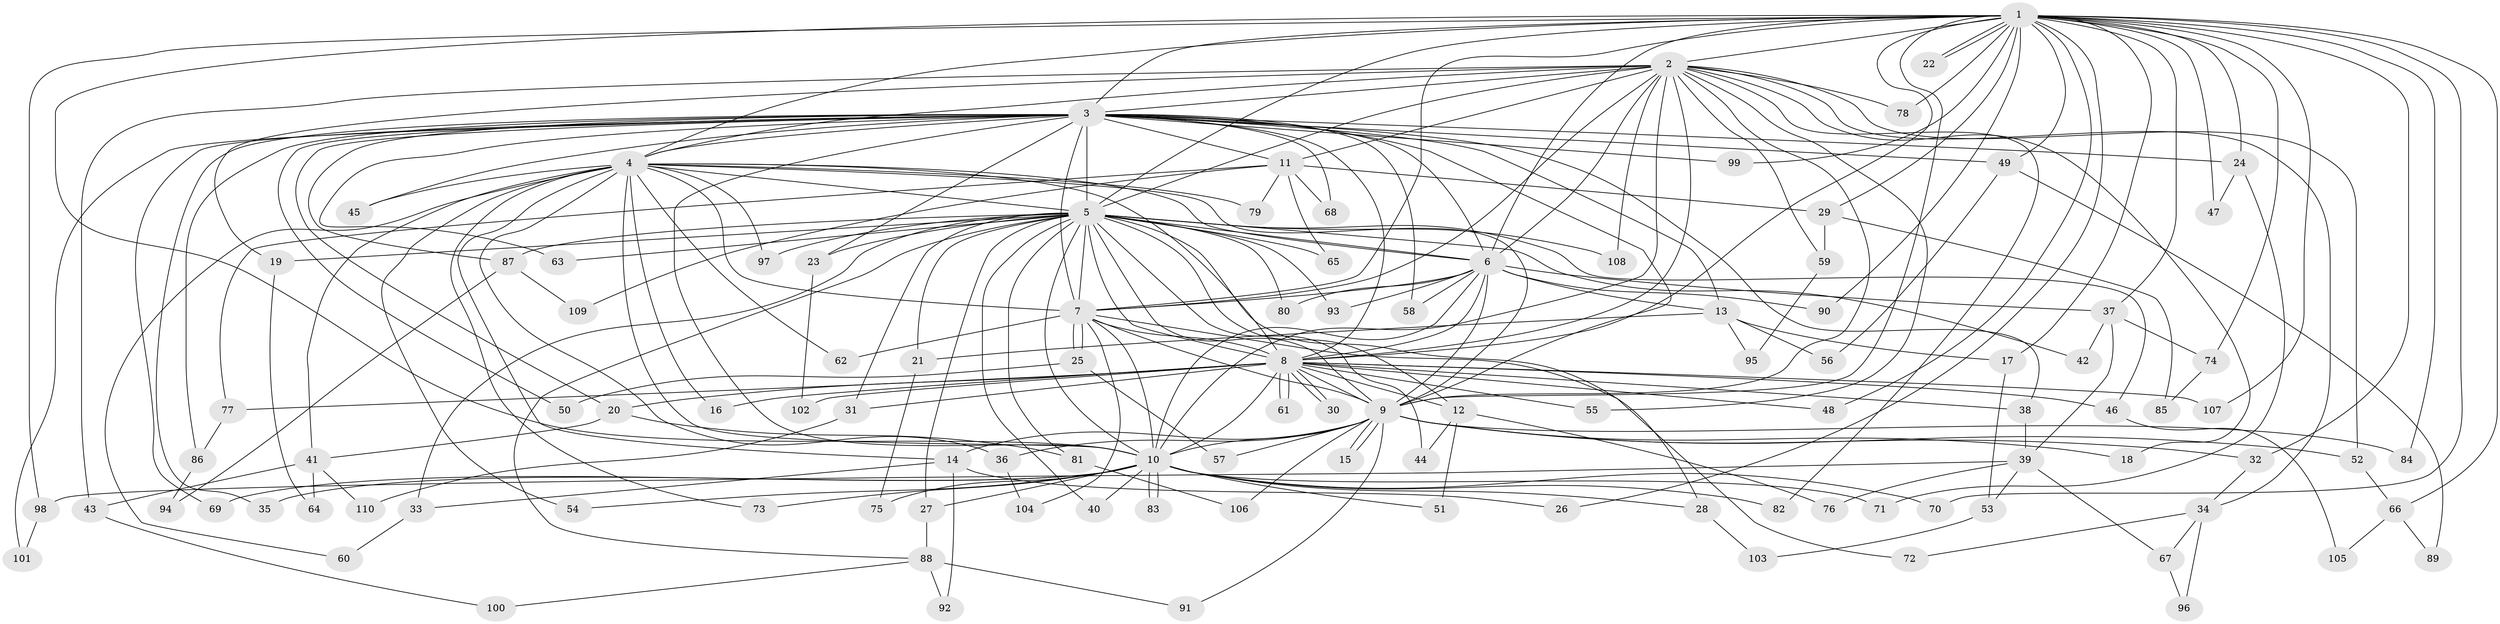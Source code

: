 // coarse degree distribution, {26: 0.012048192771084338, 25: 0.012048192771084338, 23: 0.012048192771084338, 19: 0.012048192771084338, 29: 0.012048192771084338, 16: 0.012048192771084338, 14: 0.012048192771084338, 24: 0.012048192771084338, 20: 0.012048192771084338, 22: 0.012048192771084338, 5: 0.04819277108433735, 6: 0.024096385542168676, 2: 0.5060240963855421, 3: 0.24096385542168675, 4: 0.060240963855421686}
// Generated by graph-tools (version 1.1) at 2025/23/03/03/25 07:23:39]
// undirected, 110 vertices, 245 edges
graph export_dot {
graph [start="1"]
  node [color=gray90,style=filled];
  1;
  2;
  3;
  4;
  5;
  6;
  7;
  8;
  9;
  10;
  11;
  12;
  13;
  14;
  15;
  16;
  17;
  18;
  19;
  20;
  21;
  22;
  23;
  24;
  25;
  26;
  27;
  28;
  29;
  30;
  31;
  32;
  33;
  34;
  35;
  36;
  37;
  38;
  39;
  40;
  41;
  42;
  43;
  44;
  45;
  46;
  47;
  48;
  49;
  50;
  51;
  52;
  53;
  54;
  55;
  56;
  57;
  58;
  59;
  60;
  61;
  62;
  63;
  64;
  65;
  66;
  67;
  68;
  69;
  70;
  71;
  72;
  73;
  74;
  75;
  76;
  77;
  78;
  79;
  80;
  81;
  82;
  83;
  84;
  85;
  86;
  87;
  88;
  89;
  90;
  91;
  92;
  93;
  94;
  95;
  96;
  97;
  98;
  99;
  100;
  101;
  102;
  103;
  104;
  105;
  106;
  107;
  108;
  109;
  110;
  1 -- 2;
  1 -- 3;
  1 -- 4;
  1 -- 5;
  1 -- 6;
  1 -- 7;
  1 -- 8;
  1 -- 9;
  1 -- 10;
  1 -- 17;
  1 -- 22;
  1 -- 22;
  1 -- 24;
  1 -- 26;
  1 -- 29;
  1 -- 32;
  1 -- 37;
  1 -- 47;
  1 -- 48;
  1 -- 49;
  1 -- 66;
  1 -- 70;
  1 -- 74;
  1 -- 78;
  1 -- 84;
  1 -- 90;
  1 -- 98;
  1 -- 99;
  1 -- 107;
  2 -- 3;
  2 -- 4;
  2 -- 5;
  2 -- 6;
  2 -- 7;
  2 -- 8;
  2 -- 9;
  2 -- 10;
  2 -- 11;
  2 -- 18;
  2 -- 19;
  2 -- 34;
  2 -- 43;
  2 -- 52;
  2 -- 55;
  2 -- 59;
  2 -- 78;
  2 -- 82;
  2 -- 108;
  3 -- 4;
  3 -- 5;
  3 -- 6;
  3 -- 7;
  3 -- 8;
  3 -- 9;
  3 -- 10;
  3 -- 11;
  3 -- 13;
  3 -- 20;
  3 -- 23;
  3 -- 24;
  3 -- 35;
  3 -- 38;
  3 -- 45;
  3 -- 49;
  3 -- 50;
  3 -- 58;
  3 -- 63;
  3 -- 68;
  3 -- 69;
  3 -- 86;
  3 -- 87;
  3 -- 99;
  3 -- 101;
  4 -- 5;
  4 -- 6;
  4 -- 7;
  4 -- 8;
  4 -- 9;
  4 -- 10;
  4 -- 14;
  4 -- 16;
  4 -- 36;
  4 -- 41;
  4 -- 45;
  4 -- 54;
  4 -- 60;
  4 -- 62;
  4 -- 73;
  4 -- 79;
  4 -- 97;
  5 -- 6;
  5 -- 7;
  5 -- 8;
  5 -- 9;
  5 -- 10;
  5 -- 12;
  5 -- 19;
  5 -- 21;
  5 -- 23;
  5 -- 27;
  5 -- 28;
  5 -- 31;
  5 -- 33;
  5 -- 40;
  5 -- 42;
  5 -- 44;
  5 -- 46;
  5 -- 63;
  5 -- 65;
  5 -- 80;
  5 -- 81;
  5 -- 87;
  5 -- 88;
  5 -- 93;
  5 -- 97;
  5 -- 108;
  6 -- 7;
  6 -- 8;
  6 -- 9;
  6 -- 10;
  6 -- 13;
  6 -- 37;
  6 -- 58;
  6 -- 80;
  6 -- 90;
  6 -- 93;
  7 -- 8;
  7 -- 9;
  7 -- 10;
  7 -- 25;
  7 -- 25;
  7 -- 62;
  7 -- 72;
  7 -- 104;
  8 -- 9;
  8 -- 10;
  8 -- 12;
  8 -- 16;
  8 -- 20;
  8 -- 30;
  8 -- 30;
  8 -- 31;
  8 -- 38;
  8 -- 46;
  8 -- 48;
  8 -- 55;
  8 -- 61;
  8 -- 61;
  8 -- 77;
  8 -- 102;
  8 -- 107;
  9 -- 10;
  9 -- 14;
  9 -- 15;
  9 -- 15;
  9 -- 18;
  9 -- 32;
  9 -- 36;
  9 -- 52;
  9 -- 57;
  9 -- 84;
  9 -- 91;
  9 -- 106;
  10 -- 27;
  10 -- 28;
  10 -- 35;
  10 -- 40;
  10 -- 51;
  10 -- 54;
  10 -- 69;
  10 -- 70;
  10 -- 71;
  10 -- 73;
  10 -- 75;
  10 -- 82;
  10 -- 83;
  10 -- 83;
  11 -- 29;
  11 -- 65;
  11 -- 68;
  11 -- 77;
  11 -- 79;
  11 -- 109;
  12 -- 44;
  12 -- 51;
  12 -- 76;
  13 -- 17;
  13 -- 21;
  13 -- 56;
  13 -- 95;
  14 -- 26;
  14 -- 33;
  14 -- 92;
  17 -- 53;
  19 -- 64;
  20 -- 41;
  20 -- 81;
  21 -- 75;
  23 -- 102;
  24 -- 47;
  24 -- 71;
  25 -- 50;
  25 -- 57;
  27 -- 88;
  28 -- 103;
  29 -- 59;
  29 -- 85;
  31 -- 110;
  32 -- 34;
  33 -- 60;
  34 -- 67;
  34 -- 72;
  34 -- 96;
  36 -- 104;
  37 -- 39;
  37 -- 42;
  37 -- 74;
  38 -- 39;
  39 -- 53;
  39 -- 67;
  39 -- 76;
  39 -- 98;
  41 -- 43;
  41 -- 64;
  41 -- 110;
  43 -- 100;
  46 -- 105;
  49 -- 56;
  49 -- 89;
  52 -- 66;
  53 -- 103;
  59 -- 95;
  66 -- 89;
  66 -- 105;
  67 -- 96;
  74 -- 85;
  77 -- 86;
  81 -- 106;
  86 -- 94;
  87 -- 94;
  87 -- 109;
  88 -- 91;
  88 -- 92;
  88 -- 100;
  98 -- 101;
}
